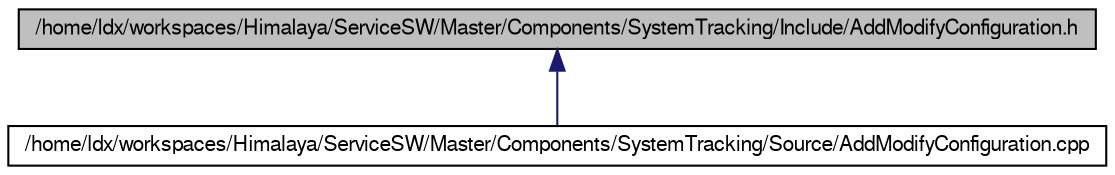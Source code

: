 digraph G
{
  edge [fontname="FreeSans",fontsize="10",labelfontname="FreeSans",labelfontsize="10"];
  node [fontname="FreeSans",fontsize="10",shape=record];
  Node1 [label="/home/ldx/workspaces/Himalaya/ServiceSW/Master/Components/SystemTracking/Include/AddModifyConfiguration.h",height=0.2,width=0.4,color="black", fillcolor="grey75", style="filled" fontcolor="black"];
  Node1 -> Node2 [dir="back",color="midnightblue",fontsize="10",style="solid"];
  Node2 [label="/home/ldx/workspaces/Himalaya/ServiceSW/Master/Components/SystemTracking/Source/AddModifyConfiguration.cpp",height=0.2,width=0.4,color="black", fillcolor="white", style="filled",URL="$AddModifyConfiguration_8cpp.html",tooltip="Add/Modify module configuration implementation."];
}
